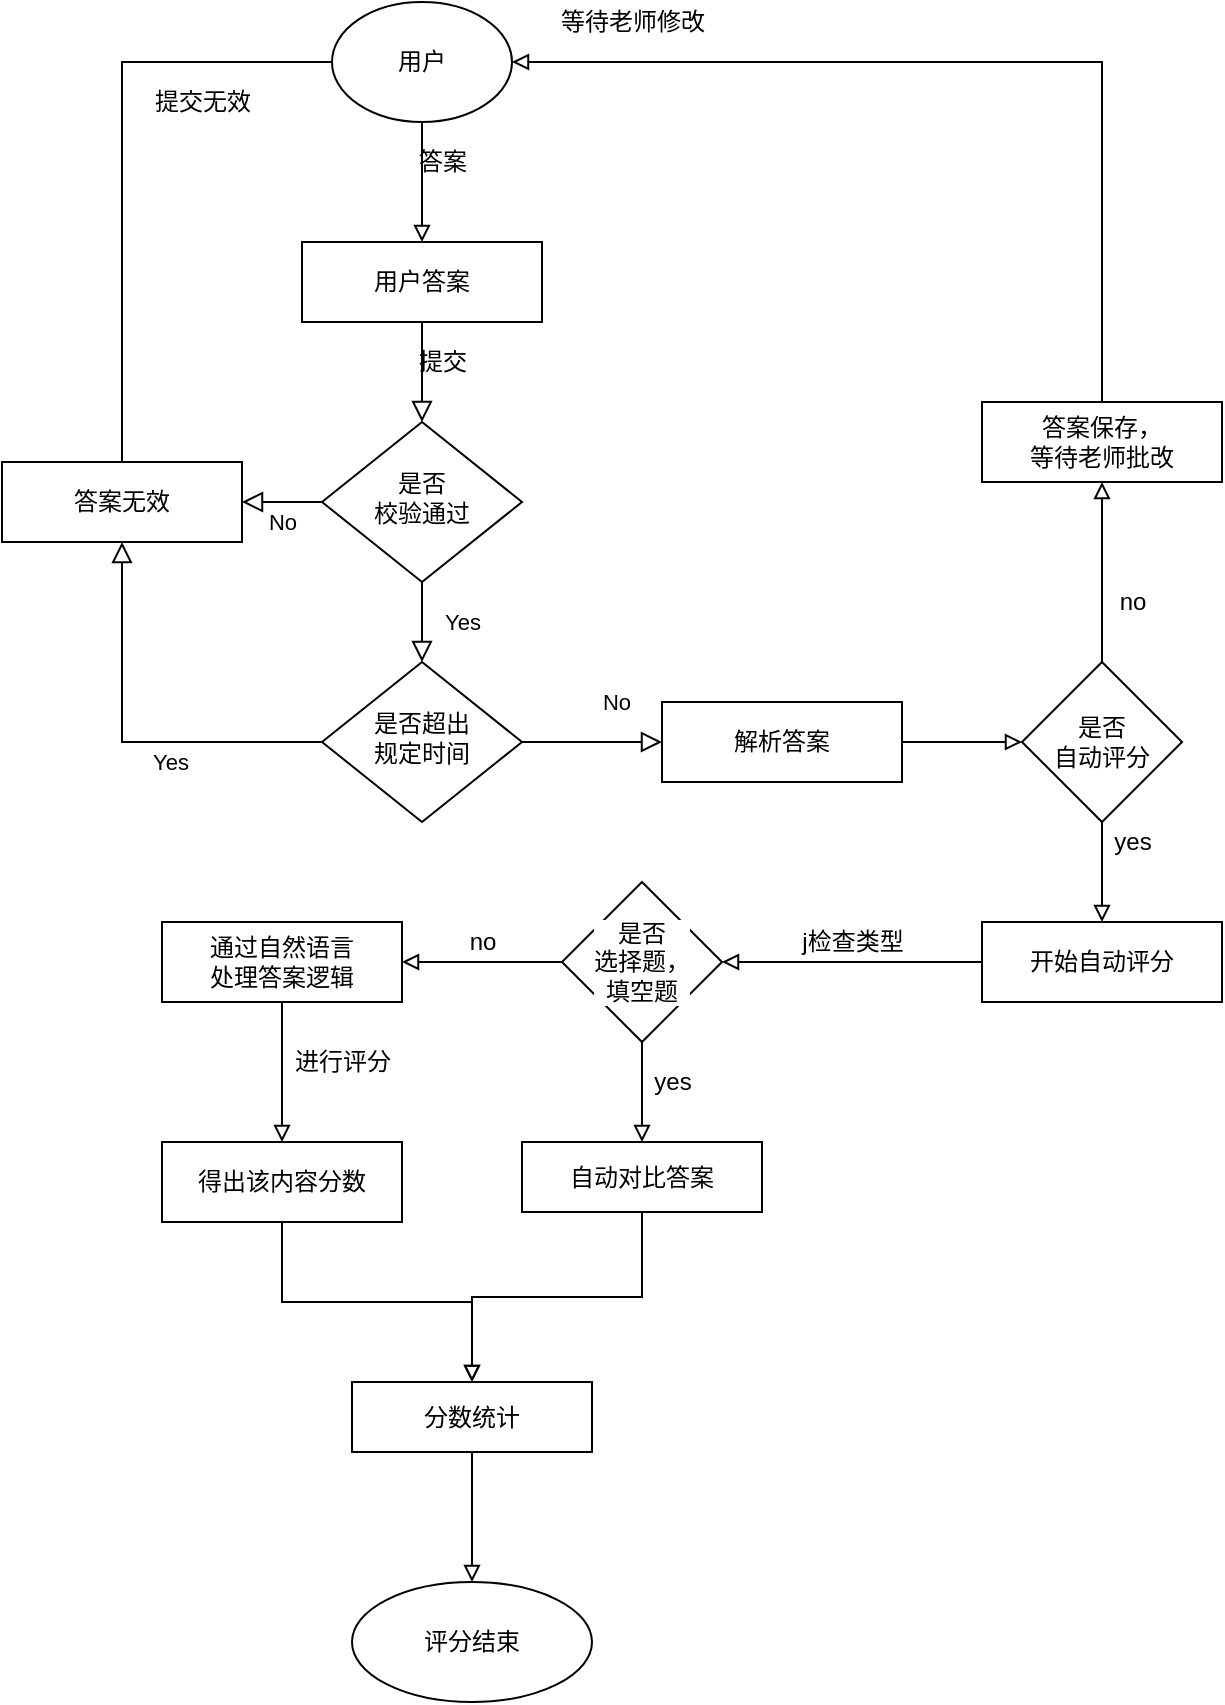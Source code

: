 <mxfile version="15.6.5" type="github" pages="2">
  <diagram id="C5RBs43oDa-KdzZeNtuy" name="Page-1">
    <mxGraphModel dx="1038" dy="1684" grid="1" gridSize="10" guides="1" tooltips="1" connect="1" arrows="1" fold="1" page="1" pageScale="1" pageWidth="827" pageHeight="1169" math="0" shadow="0">
      <root>
        <mxCell id="WIyWlLk6GJQsqaUBKTNV-0" />
        <mxCell id="WIyWlLk6GJQsqaUBKTNV-1" parent="WIyWlLk6GJQsqaUBKTNV-0" />
        <mxCell id="WIyWlLk6GJQsqaUBKTNV-2" value="" style="rounded=0;html=1;jettySize=auto;orthogonalLoop=1;fontSize=11;endArrow=block;endFill=0;endSize=8;strokeWidth=1;shadow=0;labelBackgroundColor=none;edgeStyle=orthogonalEdgeStyle;" parent="WIyWlLk6GJQsqaUBKTNV-1" source="WIyWlLk6GJQsqaUBKTNV-3" target="WIyWlLk6GJQsqaUBKTNV-6" edge="1">
          <mxGeometry relative="1" as="geometry" />
        </mxCell>
        <mxCell id="WIyWlLk6GJQsqaUBKTNV-3" value="用户答案" style="rounded=0;whiteSpace=wrap;html=1;fontSize=12;glass=0;strokeWidth=1;shadow=0;fillColor=default;strokeColor=default;fontColor=default;" parent="WIyWlLk6GJQsqaUBKTNV-1" vertex="1">
          <mxGeometry x="160" y="80" width="120" height="40" as="geometry" />
        </mxCell>
        <mxCell id="WIyWlLk6GJQsqaUBKTNV-4" value="Yes" style="rounded=0;html=1;jettySize=auto;orthogonalLoop=1;fontSize=11;endArrow=block;endFill=0;endSize=8;strokeWidth=1;shadow=0;labelBackgroundColor=none;edgeStyle=orthogonalEdgeStyle;" parent="WIyWlLk6GJQsqaUBKTNV-1" source="WIyWlLk6GJQsqaUBKTNV-6" target="WIyWlLk6GJQsqaUBKTNV-10" edge="1">
          <mxGeometry y="20" relative="1" as="geometry">
            <mxPoint as="offset" />
          </mxGeometry>
        </mxCell>
        <mxCell id="WIyWlLk6GJQsqaUBKTNV-5" value="No" style="edgeStyle=orthogonalEdgeStyle;rounded=0;html=1;jettySize=auto;orthogonalLoop=1;fontSize=11;endArrow=block;endFill=0;endSize=8;strokeWidth=1;shadow=0;labelBackgroundColor=none;" parent="WIyWlLk6GJQsqaUBKTNV-1" source="WIyWlLk6GJQsqaUBKTNV-6" target="WIyWlLk6GJQsqaUBKTNV-7" edge="1">
          <mxGeometry y="10" relative="1" as="geometry">
            <mxPoint as="offset" />
          </mxGeometry>
        </mxCell>
        <mxCell id="WIyWlLk6GJQsqaUBKTNV-6" value="是否&lt;br&gt;校验通过" style="rhombus;whiteSpace=wrap;html=1;shadow=0;fontFamily=Helvetica;fontSize=12;align=center;strokeWidth=1;spacing=6;spacingTop=-4;" parent="WIyWlLk6GJQsqaUBKTNV-1" vertex="1">
          <mxGeometry x="170" y="170" width="100" height="80" as="geometry" />
        </mxCell>
        <mxCell id="zEAg0CnhmGN7PUrpGbZz-1" style="edgeStyle=orthogonalEdgeStyle;rounded=0;orthogonalLoop=1;jettySize=auto;html=1;entryX=1;entryY=0.5;entryDx=0;entryDy=0;strokeColor=default;labelBackgroundColor=default;fontColor=default;endArrow=block;endFill=0;" edge="1" parent="WIyWlLk6GJQsqaUBKTNV-1" source="WIyWlLk6GJQsqaUBKTNV-7" target="zEAg0CnhmGN7PUrpGbZz-9">
          <mxGeometry relative="1" as="geometry">
            <Array as="points">
              <mxPoint x="70" y="-10" />
            </Array>
          </mxGeometry>
        </mxCell>
        <mxCell id="WIyWlLk6GJQsqaUBKTNV-7" value="答案无效" style="rounded=0;whiteSpace=wrap;html=1;fontSize=12;glass=0;strokeWidth=1;shadow=0;fillColor=default;strokeColor=default;fontColor=default;" parent="WIyWlLk6GJQsqaUBKTNV-1" vertex="1">
          <mxGeometry x="10" y="190" width="120" height="40" as="geometry" />
        </mxCell>
        <mxCell id="WIyWlLk6GJQsqaUBKTNV-8" value="No" style="rounded=0;html=1;jettySize=auto;orthogonalLoop=1;fontSize=11;endArrow=block;endFill=0;endSize=8;strokeWidth=1;shadow=0;labelBackgroundColor=none;edgeStyle=orthogonalEdgeStyle;" parent="WIyWlLk6GJQsqaUBKTNV-1" source="WIyWlLk6GJQsqaUBKTNV-10" target="WIyWlLk6GJQsqaUBKTNV-11" edge="1">
          <mxGeometry x="0.333" y="20" relative="1" as="geometry">
            <mxPoint as="offset" />
          </mxGeometry>
        </mxCell>
        <mxCell id="WIyWlLk6GJQsqaUBKTNV-9" value="Yes" style="edgeStyle=orthogonalEdgeStyle;rounded=0;html=1;jettySize=auto;orthogonalLoop=1;fontSize=11;endArrow=block;endFill=0;endSize=8;strokeWidth=1;shadow=0;labelBackgroundColor=none;strokeColor=default;fontColor=default;entryX=0.5;entryY=1;entryDx=0;entryDy=0;" parent="WIyWlLk6GJQsqaUBKTNV-1" source="WIyWlLk6GJQsqaUBKTNV-10" target="WIyWlLk6GJQsqaUBKTNV-7" edge="1">
          <mxGeometry x="-0.238" y="10" relative="1" as="geometry">
            <mxPoint as="offset" />
            <mxPoint x="380" y="240" as="targetPoint" />
          </mxGeometry>
        </mxCell>
        <mxCell id="WIyWlLk6GJQsqaUBKTNV-10" value="是否超出&lt;br&gt;规定时间" style="rhombus;whiteSpace=wrap;html=1;shadow=0;fontFamily=Helvetica;fontSize=12;align=center;strokeWidth=1;spacing=6;spacingTop=-4;" parent="WIyWlLk6GJQsqaUBKTNV-1" vertex="1">
          <mxGeometry x="170" y="290" width="100" height="80" as="geometry" />
        </mxCell>
        <mxCell id="zEAg0CnhmGN7PUrpGbZz-5" value="" style="edgeStyle=orthogonalEdgeStyle;rounded=0;orthogonalLoop=1;jettySize=auto;html=1;labelBackgroundColor=default;fontColor=default;endArrow=block;endFill=0;strokeColor=default;" edge="1" parent="WIyWlLk6GJQsqaUBKTNV-1" source="WIyWlLk6GJQsqaUBKTNV-11" target="zEAg0CnhmGN7PUrpGbZz-4">
          <mxGeometry relative="1" as="geometry" />
        </mxCell>
        <mxCell id="WIyWlLk6GJQsqaUBKTNV-11" value="解析答案" style="rounded=0;whiteSpace=wrap;html=1;fontSize=12;glass=0;strokeWidth=1;shadow=0;fillColor=default;strokeColor=default;fontColor=default;" parent="WIyWlLk6GJQsqaUBKTNV-1" vertex="1">
          <mxGeometry x="340" y="310" width="120" height="40" as="geometry" />
        </mxCell>
        <mxCell id="zEAg0CnhmGN7PUrpGbZz-0" value="提交" style="text;html=1;align=center;verticalAlign=middle;resizable=0;points=[];autosize=1;strokeColor=none;fillColor=none;" vertex="1" parent="WIyWlLk6GJQsqaUBKTNV-1">
          <mxGeometry x="210" y="130" width="40" height="20" as="geometry" />
        </mxCell>
        <mxCell id="zEAg0CnhmGN7PUrpGbZz-2" value="提交无效" style="text;html=1;align=center;verticalAlign=middle;resizable=0;points=[];autosize=1;strokeColor=none;fillColor=none;fontColor=default;" vertex="1" parent="WIyWlLk6GJQsqaUBKTNV-1">
          <mxGeometry x="80" width="60" height="20" as="geometry" />
        </mxCell>
        <mxCell id="zEAg0CnhmGN7PUrpGbZz-7" value="" style="edgeStyle=orthogonalEdgeStyle;rounded=0;orthogonalLoop=1;jettySize=auto;html=1;labelBackgroundColor=default;fontColor=default;endArrow=block;endFill=0;strokeColor=default;" edge="1" parent="WIyWlLk6GJQsqaUBKTNV-1" source="zEAg0CnhmGN7PUrpGbZz-4" target="zEAg0CnhmGN7PUrpGbZz-6">
          <mxGeometry relative="1" as="geometry" />
        </mxCell>
        <mxCell id="zEAg0CnhmGN7PUrpGbZz-21" value="" style="edgeStyle=orthogonalEdgeStyle;rounded=0;orthogonalLoop=1;jettySize=auto;html=1;labelBackgroundColor=default;fontColor=default;endArrow=block;endFill=0;strokeColor=default;" edge="1" parent="WIyWlLk6GJQsqaUBKTNV-1" source="zEAg0CnhmGN7PUrpGbZz-4" target="zEAg0CnhmGN7PUrpGbZz-20">
          <mxGeometry relative="1" as="geometry" />
        </mxCell>
        <mxCell id="zEAg0CnhmGN7PUrpGbZz-4" value="是否&lt;br&gt;自动评分" style="rhombus;whiteSpace=wrap;html=1;rounded=0;shadow=0;strokeWidth=1;glass=0;fillColor=default;strokeColor=default;fontColor=default;" vertex="1" parent="WIyWlLk6GJQsqaUBKTNV-1">
          <mxGeometry x="520" y="290" width="80" height="80" as="geometry" />
        </mxCell>
        <mxCell id="zEAg0CnhmGN7PUrpGbZz-13" value="" style="edgeStyle=orthogonalEdgeStyle;rounded=0;orthogonalLoop=1;jettySize=auto;html=1;labelBackgroundColor=default;fontColor=default;endArrow=block;endFill=0;strokeColor=default;" edge="1" parent="WIyWlLk6GJQsqaUBKTNV-1" source="zEAg0CnhmGN7PUrpGbZz-6" target="zEAg0CnhmGN7PUrpGbZz-12">
          <mxGeometry relative="1" as="geometry" />
        </mxCell>
        <mxCell id="zEAg0CnhmGN7PUrpGbZz-6" value="开始自动评分" style="whiteSpace=wrap;html=1;rounded=0;shadow=0;strokeWidth=1;glass=0;fillColor=default;strokeColor=default;fontColor=default;" vertex="1" parent="WIyWlLk6GJQsqaUBKTNV-1">
          <mxGeometry x="500" y="420" width="120" height="40" as="geometry" />
        </mxCell>
        <mxCell id="zEAg0CnhmGN7PUrpGbZz-8" value="yes" style="text;html=1;align=center;verticalAlign=middle;resizable=0;points=[];autosize=1;strokeColor=none;fillColor=none;fontColor=default;" vertex="1" parent="WIyWlLk6GJQsqaUBKTNV-1">
          <mxGeometry x="560" y="370" width="30" height="20" as="geometry" />
        </mxCell>
        <mxCell id="zEAg0CnhmGN7PUrpGbZz-10" value="" style="edgeStyle=orthogonalEdgeStyle;rounded=0;orthogonalLoop=1;jettySize=auto;html=1;labelBackgroundColor=default;fontColor=default;endArrow=block;endFill=0;strokeColor=default;entryX=0.5;entryY=0;entryDx=0;entryDy=0;" edge="1" parent="WIyWlLk6GJQsqaUBKTNV-1" source="zEAg0CnhmGN7PUrpGbZz-9" target="WIyWlLk6GJQsqaUBKTNV-3">
          <mxGeometry relative="1" as="geometry" />
        </mxCell>
        <mxCell id="zEAg0CnhmGN7PUrpGbZz-9" value="用户" style="ellipse;whiteSpace=wrap;html=1;rounded=0;fontColor=default;strokeColor=default;fillColor=default;" vertex="1" parent="WIyWlLk6GJQsqaUBKTNV-1">
          <mxGeometry x="175" y="-40" width="90" height="60" as="geometry" />
        </mxCell>
        <mxCell id="zEAg0CnhmGN7PUrpGbZz-11" value="答案" style="text;html=1;align=center;verticalAlign=middle;resizable=0;points=[];autosize=1;strokeColor=none;fillColor=none;fontColor=default;" vertex="1" parent="WIyWlLk6GJQsqaUBKTNV-1">
          <mxGeometry x="210" y="30" width="40" height="20" as="geometry" />
        </mxCell>
        <mxCell id="zEAg0CnhmGN7PUrpGbZz-15" value="" style="edgeStyle=orthogonalEdgeStyle;rounded=0;orthogonalLoop=1;jettySize=auto;html=1;labelBackgroundColor=default;fontColor=default;endArrow=block;endFill=0;strokeColor=default;" edge="1" parent="WIyWlLk6GJQsqaUBKTNV-1" source="zEAg0CnhmGN7PUrpGbZz-12" target="zEAg0CnhmGN7PUrpGbZz-14">
          <mxGeometry relative="1" as="geometry" />
        </mxCell>
        <mxCell id="zEAg0CnhmGN7PUrpGbZz-18" value="" style="edgeStyle=orthogonalEdgeStyle;rounded=0;orthogonalLoop=1;jettySize=auto;html=1;labelBackgroundColor=default;fontColor=default;endArrow=block;endFill=0;strokeColor=default;" edge="1" parent="WIyWlLk6GJQsqaUBKTNV-1" source="zEAg0CnhmGN7PUrpGbZz-12" target="zEAg0CnhmGN7PUrpGbZz-17">
          <mxGeometry relative="1" as="geometry" />
        </mxCell>
        <mxCell id="zEAg0CnhmGN7PUrpGbZz-12" value="是否&lt;br&gt;选择题，&lt;br&gt;填空题" style="rhombus;whiteSpace=wrap;html=1;rounded=0;shadow=0;strokeWidth=1;glass=0;strokeColor=default;labelBackgroundColor=default;fontColor=default;fillColor=default;" vertex="1" parent="WIyWlLk6GJQsqaUBKTNV-1">
          <mxGeometry x="290" y="400" width="80" height="80" as="geometry" />
        </mxCell>
        <mxCell id="zEAg0CnhmGN7PUrpGbZz-26" value="" style="edgeStyle=orthogonalEdgeStyle;rounded=0;orthogonalLoop=1;jettySize=auto;html=1;labelBackgroundColor=default;fontColor=default;endArrow=block;endFill=0;strokeColor=default;" edge="1" parent="WIyWlLk6GJQsqaUBKTNV-1" source="zEAg0CnhmGN7PUrpGbZz-14" target="zEAg0CnhmGN7PUrpGbZz-25">
          <mxGeometry relative="1" as="geometry" />
        </mxCell>
        <mxCell id="zEAg0CnhmGN7PUrpGbZz-14" value="自动对比答案" style="whiteSpace=wrap;html=1;rounded=0;shadow=0;strokeWidth=1;glass=0;fillColor=default;strokeColor=default;fontColor=default;labelBackgroundColor=default;" vertex="1" parent="WIyWlLk6GJQsqaUBKTNV-1">
          <mxGeometry x="270" y="530" width="120" height="35" as="geometry" />
        </mxCell>
        <mxCell id="zEAg0CnhmGN7PUrpGbZz-16" value="yes" style="text;html=1;align=center;verticalAlign=middle;resizable=0;points=[];autosize=1;strokeColor=none;fillColor=none;fontColor=default;labelBackgroundColor=default;" vertex="1" parent="WIyWlLk6GJQsqaUBKTNV-1">
          <mxGeometry x="330" y="490" width="30" height="20" as="geometry" />
        </mxCell>
        <mxCell id="zEAg0CnhmGN7PUrpGbZz-28" value="" style="edgeStyle=orthogonalEdgeStyle;rounded=0;orthogonalLoop=1;jettySize=auto;html=1;labelBackgroundColor=default;fontColor=default;endArrow=block;endFill=0;strokeColor=default;" edge="1" parent="WIyWlLk6GJQsqaUBKTNV-1" source="zEAg0CnhmGN7PUrpGbZz-17" target="zEAg0CnhmGN7PUrpGbZz-27">
          <mxGeometry relative="1" as="geometry" />
        </mxCell>
        <mxCell id="zEAg0CnhmGN7PUrpGbZz-17" value="通过自然语言&lt;br&gt;处理答案逻辑" style="whiteSpace=wrap;html=1;rounded=0;shadow=0;strokeWidth=1;glass=0;fillColor=default;strokeColor=default;fontColor=default;labelBackgroundColor=default;" vertex="1" parent="WIyWlLk6GJQsqaUBKTNV-1">
          <mxGeometry x="90" y="420" width="120" height="40" as="geometry" />
        </mxCell>
        <mxCell id="zEAg0CnhmGN7PUrpGbZz-19" value="no" style="text;html=1;align=center;verticalAlign=middle;resizable=0;points=[];autosize=1;strokeColor=none;fillColor=none;fontColor=default;labelBackgroundColor=default;" vertex="1" parent="WIyWlLk6GJQsqaUBKTNV-1">
          <mxGeometry x="560" y="250" width="30" height="20" as="geometry" />
        </mxCell>
        <mxCell id="zEAg0CnhmGN7PUrpGbZz-23" style="edgeStyle=orthogonalEdgeStyle;rounded=0;orthogonalLoop=1;jettySize=auto;html=1;entryX=1;entryY=0.5;entryDx=0;entryDy=0;labelBackgroundColor=default;fontColor=default;endArrow=block;endFill=0;strokeColor=default;" edge="1" parent="WIyWlLk6GJQsqaUBKTNV-1" source="zEAg0CnhmGN7PUrpGbZz-20" target="zEAg0CnhmGN7PUrpGbZz-9">
          <mxGeometry relative="1" as="geometry">
            <Array as="points">
              <mxPoint x="560" y="-10" />
            </Array>
          </mxGeometry>
        </mxCell>
        <mxCell id="zEAg0CnhmGN7PUrpGbZz-20" value="答案保存，&lt;br&gt;等待老师批改" style="whiteSpace=wrap;html=1;rounded=0;shadow=0;strokeWidth=1;glass=0;fillColor=default;strokeColor=default;fontColor=default;" vertex="1" parent="WIyWlLk6GJQsqaUBKTNV-1">
          <mxGeometry x="500" y="160" width="120" height="40" as="geometry" />
        </mxCell>
        <mxCell id="zEAg0CnhmGN7PUrpGbZz-22" value="no" style="text;html=1;align=center;verticalAlign=middle;resizable=0;points=[];autosize=1;strokeColor=none;fillColor=none;fontColor=default;" vertex="1" parent="WIyWlLk6GJQsqaUBKTNV-1">
          <mxGeometry x="235" y="420" width="30" height="20" as="geometry" />
        </mxCell>
        <mxCell id="zEAg0CnhmGN7PUrpGbZz-24" value="等待老师修改" style="text;html=1;align=center;verticalAlign=middle;resizable=0;points=[];autosize=1;strokeColor=none;fillColor=none;fontColor=default;" vertex="1" parent="WIyWlLk6GJQsqaUBKTNV-1">
          <mxGeometry x="280" y="-40" width="90" height="20" as="geometry" />
        </mxCell>
        <mxCell id="zEAg0CnhmGN7PUrpGbZz-33" value="" style="edgeStyle=orthogonalEdgeStyle;rounded=0;orthogonalLoop=1;jettySize=auto;html=1;labelBackgroundColor=default;fontColor=default;endArrow=block;endFill=0;strokeColor=default;" edge="1" parent="WIyWlLk6GJQsqaUBKTNV-1" source="zEAg0CnhmGN7PUrpGbZz-25" target="zEAg0CnhmGN7PUrpGbZz-32">
          <mxGeometry relative="1" as="geometry" />
        </mxCell>
        <mxCell id="zEAg0CnhmGN7PUrpGbZz-25" value="分数统计" style="whiteSpace=wrap;html=1;rounded=0;shadow=0;strokeWidth=1;glass=0;fillColor=default;strokeColor=default;fontColor=default;labelBackgroundColor=default;" vertex="1" parent="WIyWlLk6GJQsqaUBKTNV-1">
          <mxGeometry x="185" y="650" width="120" height="35" as="geometry" />
        </mxCell>
        <mxCell id="zEAg0CnhmGN7PUrpGbZz-31" style="edgeStyle=orthogonalEdgeStyle;rounded=0;orthogonalLoop=1;jettySize=auto;html=1;labelBackgroundColor=default;fontColor=default;endArrow=block;endFill=0;strokeColor=default;" edge="1" parent="WIyWlLk6GJQsqaUBKTNV-1" source="zEAg0CnhmGN7PUrpGbZz-27" target="zEAg0CnhmGN7PUrpGbZz-25">
          <mxGeometry relative="1" as="geometry" />
        </mxCell>
        <mxCell id="zEAg0CnhmGN7PUrpGbZz-27" value="得出该内容分数" style="whiteSpace=wrap;html=1;rounded=0;shadow=0;strokeWidth=1;glass=0;fillColor=default;strokeColor=default;fontColor=default;labelBackgroundColor=default;" vertex="1" parent="WIyWlLk6GJQsqaUBKTNV-1">
          <mxGeometry x="90" y="530" width="120" height="40" as="geometry" />
        </mxCell>
        <mxCell id="zEAg0CnhmGN7PUrpGbZz-29" value="进行评分" style="text;html=1;align=center;verticalAlign=middle;resizable=0;points=[];autosize=1;strokeColor=none;fillColor=none;fontColor=default;labelBackgroundColor=default;" vertex="1" parent="WIyWlLk6GJQsqaUBKTNV-1">
          <mxGeometry x="150" y="480" width="60" height="20" as="geometry" />
        </mxCell>
        <mxCell id="zEAg0CnhmGN7PUrpGbZz-30" value="j检查类型" style="text;html=1;align=center;verticalAlign=middle;resizable=0;points=[];autosize=1;strokeColor=none;fillColor=none;fontColor=default;" vertex="1" parent="WIyWlLk6GJQsqaUBKTNV-1">
          <mxGeometry x="400" y="420" width="70" height="20" as="geometry" />
        </mxCell>
        <mxCell id="zEAg0CnhmGN7PUrpGbZz-32" value="评分结束" style="ellipse;whiteSpace=wrap;html=1;rounded=0;shadow=0;strokeWidth=1;glass=0;labelBackgroundColor=rgba(255, 255, 255, 1);" vertex="1" parent="WIyWlLk6GJQsqaUBKTNV-1">
          <mxGeometry x="185" y="750" width="120" height="60" as="geometry" />
        </mxCell>
      </root>
    </mxGraphModel>
  </diagram>
  <diagram id="ZNOuOz2WBxlul3sUpB5e" name="第 2 页">
    <mxGraphModel dx="1038" dy="515" grid="1" gridSize="10" guides="1" tooltips="1" connect="1" arrows="1" fold="1" page="1" pageScale="1" pageWidth="827" pageHeight="1169" math="0" shadow="0">
      <root>
        <mxCell id="m634XsXhEQVuQhrbfc_O-0" />
        <mxCell id="m634XsXhEQVuQhrbfc_O-1" parent="m634XsXhEQVuQhrbfc_O-0" />
        <mxCell id="m634XsXhEQVuQhrbfc_O-4" value="" style="edgeStyle=orthogonalEdgeStyle;rounded=0;orthogonalLoop=1;jettySize=auto;html=1;labelBackgroundColor=default;fontColor=default;endArrow=block;endFill=0;strokeColor=default;" edge="1" parent="m634XsXhEQVuQhrbfc_O-1" source="m634XsXhEQVuQhrbfc_O-2" target="m634XsXhEQVuQhrbfc_O-3">
          <mxGeometry relative="1" as="geometry">
            <Array as="points">
              <mxPoint x="420" y="130" />
              <mxPoint x="140" y="130" />
            </Array>
          </mxGeometry>
        </mxCell>
        <mxCell id="m634XsXhEQVuQhrbfc_O-6" value="" style="edgeStyle=orthogonalEdgeStyle;rounded=0;orthogonalLoop=1;jettySize=auto;html=1;labelBackgroundColor=default;fontColor=default;endArrow=block;endFill=0;strokeColor=default;" edge="1" parent="m634XsXhEQVuQhrbfc_O-1" source="m634XsXhEQVuQhrbfc_O-2" target="m634XsXhEQVuQhrbfc_O-5">
          <mxGeometry relative="1" as="geometry">
            <Array as="points">
              <mxPoint x="420" y="130" />
              <mxPoint x="700" y="130" />
            </Array>
          </mxGeometry>
        </mxCell>
        <mxCell id="m634XsXhEQVuQhrbfc_O-8" value="" style="edgeStyle=orthogonalEdgeStyle;rounded=0;orthogonalLoop=1;jettySize=auto;html=1;labelBackgroundColor=default;fontColor=default;endArrow=block;endFill=0;strokeColor=default;" edge="1" parent="m634XsXhEQVuQhrbfc_O-1" source="m634XsXhEQVuQhrbfc_O-2" target="m634XsXhEQVuQhrbfc_O-7">
          <mxGeometry relative="1" as="geometry" />
        </mxCell>
        <mxCell id="m634XsXhEQVuQhrbfc_O-2" value="工资系统" style="rounded=0;whiteSpace=wrap;html=1;labelBackgroundColor=default;fontColor=default;strokeColor=default;fillColor=default;" vertex="1" parent="m634XsXhEQVuQhrbfc_O-1">
          <mxGeometry x="360" y="50" width="120" height="40" as="geometry" />
        </mxCell>
        <mxCell id="m634XsXhEQVuQhrbfc_O-10" value="" style="edgeStyle=orthogonalEdgeStyle;rounded=0;orthogonalLoop=1;jettySize=auto;html=1;labelBackgroundColor=default;fontColor=default;endArrow=block;endFill=0;strokeColor=default;" edge="1" parent="m634XsXhEQVuQhrbfc_O-1" source="m634XsXhEQVuQhrbfc_O-3" target="m634XsXhEQVuQhrbfc_O-9">
          <mxGeometry relative="1" as="geometry" />
        </mxCell>
        <mxCell id="m634XsXhEQVuQhrbfc_O-12" value="" style="edgeStyle=orthogonalEdgeStyle;rounded=0;orthogonalLoop=1;jettySize=auto;html=1;labelBackgroundColor=default;fontColor=default;endArrow=block;endFill=0;strokeColor=default;" edge="1" parent="m634XsXhEQVuQhrbfc_O-1" source="m634XsXhEQVuQhrbfc_O-3" target="m634XsXhEQVuQhrbfc_O-11">
          <mxGeometry relative="1" as="geometry" />
        </mxCell>
        <mxCell id="m634XsXhEQVuQhrbfc_O-3" value="输入1.0" style="rounded=0;whiteSpace=wrap;html=1;labelBackgroundColor=default;fontColor=default;strokeColor=default;fillColor=default;" vertex="1" parent="m634XsXhEQVuQhrbfc_O-1">
          <mxGeometry x="80" y="170" width="120" height="40" as="geometry" />
        </mxCell>
        <mxCell id="m634XsXhEQVuQhrbfc_O-20" value="" style="edgeStyle=orthogonalEdgeStyle;rounded=0;orthogonalLoop=1;jettySize=auto;html=1;labelBackgroundColor=default;fontColor=default;endArrow=block;endFill=0;strokeColor=default;" edge="1" parent="m634XsXhEQVuQhrbfc_O-1" source="m634XsXhEQVuQhrbfc_O-5" target="m634XsXhEQVuQhrbfc_O-19">
          <mxGeometry relative="1" as="geometry" />
        </mxCell>
        <mxCell id="m634XsXhEQVuQhrbfc_O-22" value="" style="edgeStyle=orthogonalEdgeStyle;rounded=0;orthogonalLoop=1;jettySize=auto;html=1;labelBackgroundColor=default;fontColor=default;endArrow=block;endFill=0;strokeColor=default;" edge="1" parent="m634XsXhEQVuQhrbfc_O-1" source="m634XsXhEQVuQhrbfc_O-5" target="m634XsXhEQVuQhrbfc_O-21">
          <mxGeometry relative="1" as="geometry" />
        </mxCell>
        <mxCell id="m634XsXhEQVuQhrbfc_O-5" value="输出3.0" style="rounded=0;whiteSpace=wrap;html=1;labelBackgroundColor=default;fontColor=default;strokeColor=default;fillColor=default;" vertex="1" parent="m634XsXhEQVuQhrbfc_O-1">
          <mxGeometry x="640" y="170" width="120" height="40" as="geometry" />
        </mxCell>
        <mxCell id="m634XsXhEQVuQhrbfc_O-14" value="" style="edgeStyle=orthogonalEdgeStyle;rounded=0;orthogonalLoop=1;jettySize=auto;html=1;labelBackgroundColor=default;fontColor=default;endArrow=block;endFill=0;strokeColor=default;" edge="1" parent="m634XsXhEQVuQhrbfc_O-1" source="m634XsXhEQVuQhrbfc_O-7" target="m634XsXhEQVuQhrbfc_O-13">
          <mxGeometry relative="1" as="geometry" />
        </mxCell>
        <mxCell id="m634XsXhEQVuQhrbfc_O-16" value="" style="edgeStyle=orthogonalEdgeStyle;rounded=0;orthogonalLoop=1;jettySize=auto;html=1;labelBackgroundColor=default;fontColor=default;endArrow=block;endFill=0;strokeColor=default;" edge="1" parent="m634XsXhEQVuQhrbfc_O-1" source="m634XsXhEQVuQhrbfc_O-7" target="m634XsXhEQVuQhrbfc_O-15">
          <mxGeometry relative="1" as="geometry" />
        </mxCell>
        <mxCell id="m634XsXhEQVuQhrbfc_O-18" value="" style="edgeStyle=orthogonalEdgeStyle;rounded=0;orthogonalLoop=1;jettySize=auto;html=1;labelBackgroundColor=default;fontColor=default;endArrow=block;endFill=0;strokeColor=default;" edge="1" parent="m634XsXhEQVuQhrbfc_O-1" source="m634XsXhEQVuQhrbfc_O-7" target="m634XsXhEQVuQhrbfc_O-17">
          <mxGeometry relative="1" as="geometry">
            <Array as="points">
              <mxPoint x="420" y="260" />
              <mxPoint x="530" y="260" />
            </Array>
          </mxGeometry>
        </mxCell>
        <mxCell id="m634XsXhEQVuQhrbfc_O-7" value="计算工资2.0" style="rounded=0;whiteSpace=wrap;html=1;labelBackgroundColor=default;fontColor=default;strokeColor=default;fillColor=default;" vertex="1" parent="m634XsXhEQVuQhrbfc_O-1">
          <mxGeometry x="360" y="170" width="120" height="40" as="geometry" />
        </mxCell>
        <mxCell id="m634XsXhEQVuQhrbfc_O-9" value="读取数据1.1" style="rounded=0;whiteSpace=wrap;html=1;labelBackgroundColor=default;fontColor=default;strokeColor=default;fillColor=default;" vertex="1" parent="m634XsXhEQVuQhrbfc_O-1">
          <mxGeometry x="40" y="300" width="80" height="30" as="geometry" />
        </mxCell>
        <mxCell id="m634XsXhEQVuQhrbfc_O-11" value="过滤1.2" style="rounded=0;whiteSpace=wrap;html=1;labelBackgroundColor=default;fontColor=default;strokeColor=default;fillColor=default;" vertex="1" parent="m634XsXhEQVuQhrbfc_O-1">
          <mxGeometry x="150" y="300" width="90" height="30" as="geometry" />
        </mxCell>
        <mxCell id="m634XsXhEQVuQhrbfc_O-13" value="工龄2.1" style="rounded=0;whiteSpace=wrap;html=1;labelBackgroundColor=default;fontColor=default;strokeColor=default;fillColor=default;" vertex="1" parent="m634XsXhEQVuQhrbfc_O-1">
          <mxGeometry x="290" y="302.5" width="70" height="23.75" as="geometry" />
        </mxCell>
        <mxCell id="m634XsXhEQVuQhrbfc_O-15" value="赡养人数2.2" style="rounded=0;whiteSpace=wrap;html=1;labelBackgroundColor=default;fontColor=default;strokeColor=default;fillColor=default;" vertex="1" parent="m634XsXhEQVuQhrbfc_O-1">
          <mxGeometry x="380" y="302.5" width="80" height="25" as="geometry" />
        </mxCell>
        <mxCell id="m634XsXhEQVuQhrbfc_O-17" value="工资小于26000 2.3" style="rounded=0;whiteSpace=wrap;html=1;labelBackgroundColor=default;fontColor=default;strokeColor=default;fillColor=default;" vertex="1" parent="m634XsXhEQVuQhrbfc_O-1">
          <mxGeometry x="480" y="300" width="110" height="25" as="geometry" />
        </mxCell>
        <mxCell id="m634XsXhEQVuQhrbfc_O-19" value="打印3.2" style="rounded=0;whiteSpace=wrap;html=1;labelBackgroundColor=default;fontColor=default;strokeColor=default;fillColor=default;" vertex="1" parent="m634XsXhEQVuQhrbfc_O-1">
          <mxGeometry x="717" y="290" width="110" height="30" as="geometry" />
        </mxCell>
        <mxCell id="m634XsXhEQVuQhrbfc_O-21" value="更新数据3.1" style="rounded=0;whiteSpace=wrap;html=1;labelBackgroundColor=default;fontColor=default;strokeColor=default;fillColor=default;" vertex="1" parent="m634XsXhEQVuQhrbfc_O-1">
          <mxGeometry x="610" y="295" width="80" height="30" as="geometry" />
        </mxCell>
      </root>
    </mxGraphModel>
  </diagram>
</mxfile>
